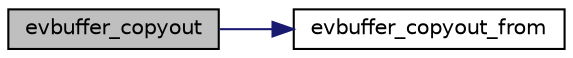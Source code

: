 digraph "evbuffer_copyout"
{
 // LATEX_PDF_SIZE
  edge [fontname="Helvetica",fontsize="10",labelfontname="Helvetica",labelfontsize="10"];
  node [fontname="Helvetica",fontsize="10",shape=record];
  rankdir="LR";
  Node18 [label="evbuffer_copyout",height=0.2,width=0.4,color="black", fillcolor="grey75", style="filled", fontcolor="black",tooltip=" "];
  Node18 -> Node19 [color="midnightblue",fontsize="10",style="solid",fontname="Helvetica"];
  Node19 [label="evbuffer_copyout_from",height=0.2,width=0.4,color="black", fillcolor="white", style="filled",URL="$buffer_8h.html#a3cf708e4e9384d70a5d2fd7158fd94cb",tooltip=" "];
}
